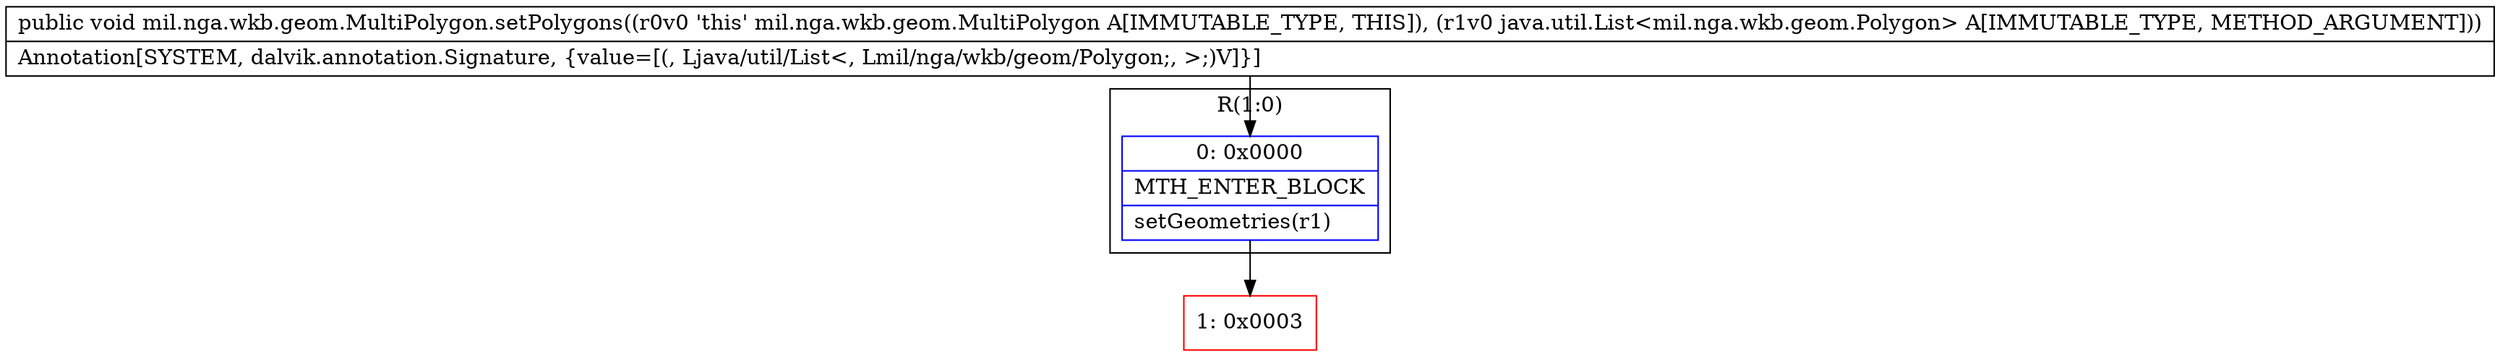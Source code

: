 digraph "CFG formil.nga.wkb.geom.MultiPolygon.setPolygons(Ljava\/util\/List;)V" {
subgraph cluster_Region_2018675057 {
label = "R(1:0)";
node [shape=record,color=blue];
Node_0 [shape=record,label="{0\:\ 0x0000|MTH_ENTER_BLOCK\l|setGeometries(r1)\l}"];
}
Node_1 [shape=record,color=red,label="{1\:\ 0x0003}"];
MethodNode[shape=record,label="{public void mil.nga.wkb.geom.MultiPolygon.setPolygons((r0v0 'this' mil.nga.wkb.geom.MultiPolygon A[IMMUTABLE_TYPE, THIS]), (r1v0 java.util.List\<mil.nga.wkb.geom.Polygon\> A[IMMUTABLE_TYPE, METHOD_ARGUMENT]))  | Annotation[SYSTEM, dalvik.annotation.Signature, \{value=[(, Ljava\/util\/List\<, Lmil\/nga\/wkb\/geom\/Polygon;, \>;)V]\}]\l}"];
MethodNode -> Node_0;
Node_0 -> Node_1;
}

